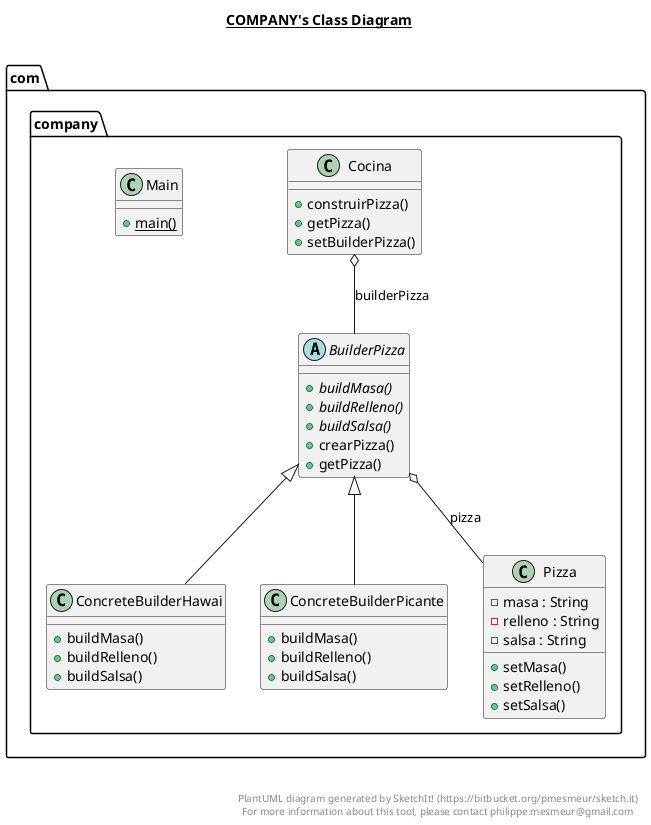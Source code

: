 @startuml

title __COMPANY's Class Diagram__\n

  namespace com.company {
    abstract class com.company.BuilderPizza {
        {abstract} + buildMasa()
        {abstract} + buildRelleno()
        {abstract} + buildSalsa()
        + crearPizza()
        + getPizza()
    }
  }
  

  namespace com.company {
    class com.company.Cocina {
        + construirPizza()
        + getPizza()
        + setBuilderPizza()
    }
  }
  

  namespace com.company {
    class com.company.ConcreteBuilderHawai {
        + buildMasa()
        + buildRelleno()
        + buildSalsa()
    }
  }
  

  namespace com.company {
    class com.company.ConcreteBuilderPicante {
        + buildMasa()
        + buildRelleno()
        + buildSalsa()
    }
  }
  

  namespace com.company {
    class com.company.Main {
        {static} + main()
    }
  }
  

  namespace com.company {
    class com.company.Pizza {
        - masa : String
        - relleno : String
        - salsa : String
        + setMasa()
        + setRelleno()
        + setSalsa()
    }
  }
  

  com.company.BuilderPizza o-- com.company.Pizza : pizza
  com.company.Cocina o-- com.company.BuilderPizza : builderPizza
  com.company.ConcreteBuilderHawai -up-|> com.company.BuilderPizza
  com.company.ConcreteBuilderPicante -up-|> com.company.BuilderPizza


right footer


PlantUML diagram generated by SketchIt! (https://bitbucket.org/pmesmeur/sketch.it)
For more information about this tool, please contact philippe.mesmeur@gmail.com
endfooter

@enduml
